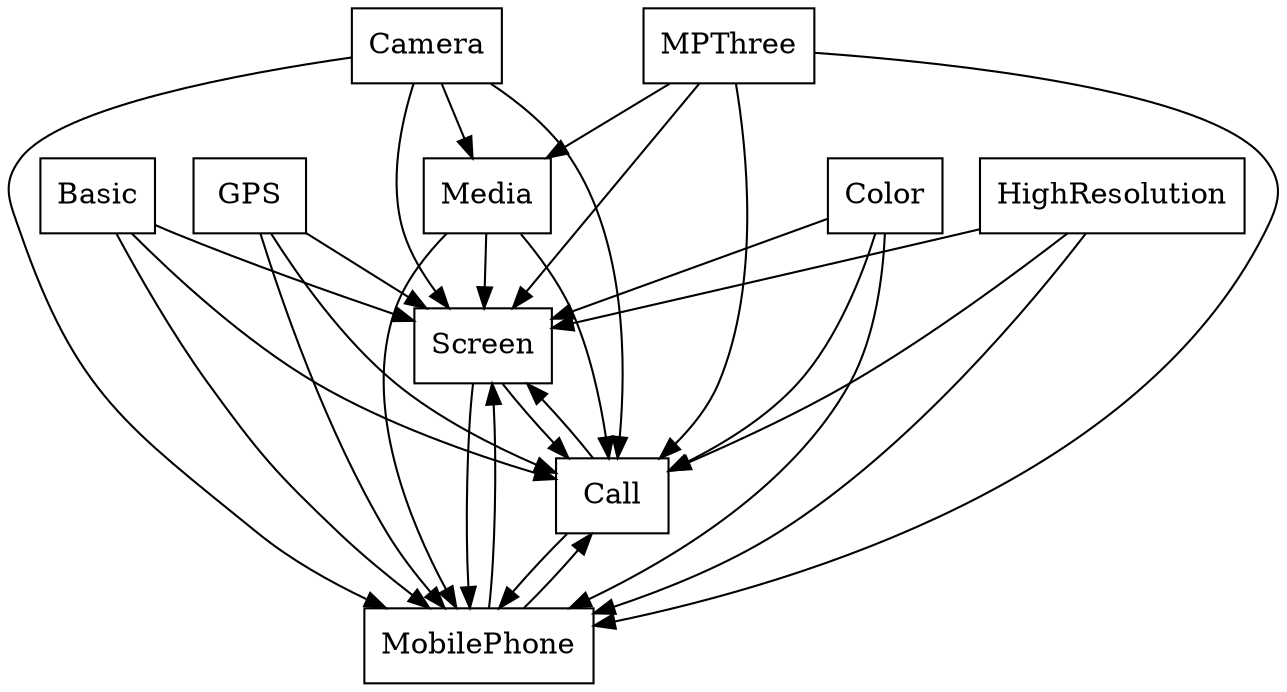 digraph{
graph [rankdir=TB];
node [shape=box];
edge [arrowhead=normal];
0[label="Basic",]
1[label="Screen",]
2[label="Media",]
3[label="Camera",]
4[label="Call",]
5[label="MPThree",]
6[label="GPS",]
7[label="MobilePhone",]
8[label="Color",]
9[label="HighResolution",]
0->1[label="",]
0->4[label="",]
0->7[label="",]
1->4[label="",]
1->7[label="",]
2->1[label="",]
2->4[label="",]
2->7[label="",]
3->1[label="",]
3->2[label="",]
3->4[label="",]
3->7[label="",]
4->1[label="",]
4->7[label="",]
5->1[label="",]
5->2[label="",]
5->4[label="",]
5->7[label="",]
6->1[label="",]
6->4[label="",]
6->7[label="",]
7->1[label="",]
7->4[label="",]
8->1[label="",]
8->4[label="",]
8->7[label="",]
9->1[label="",]
9->4[label="",]
9->7[label="",]
}
